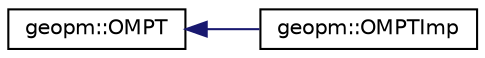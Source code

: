 digraph "Graphical Class Hierarchy"
{
 // LATEX_PDF_SIZE
  edge [fontname="Helvetica",fontsize="10",labelfontname="Helvetica",labelfontsize="10"];
  node [fontname="Helvetica",fontsize="10",shape=record];
  rankdir="LR";
  Node0 [label="geopm::OMPT",height=0.2,width=0.4,color="black", fillcolor="white", style="filled",URL="$classgeopm_1_1_o_m_p_t.html",tooltip=" "];
  Node0 -> Node1 [dir="back",color="midnightblue",fontsize="10",style="solid",fontname="Helvetica"];
  Node1 [label="geopm::OMPTImp",height=0.2,width=0.4,color="black", fillcolor="white", style="filled",URL="$classgeopm_1_1_o_m_p_t_imp.html",tooltip=" "];
}
